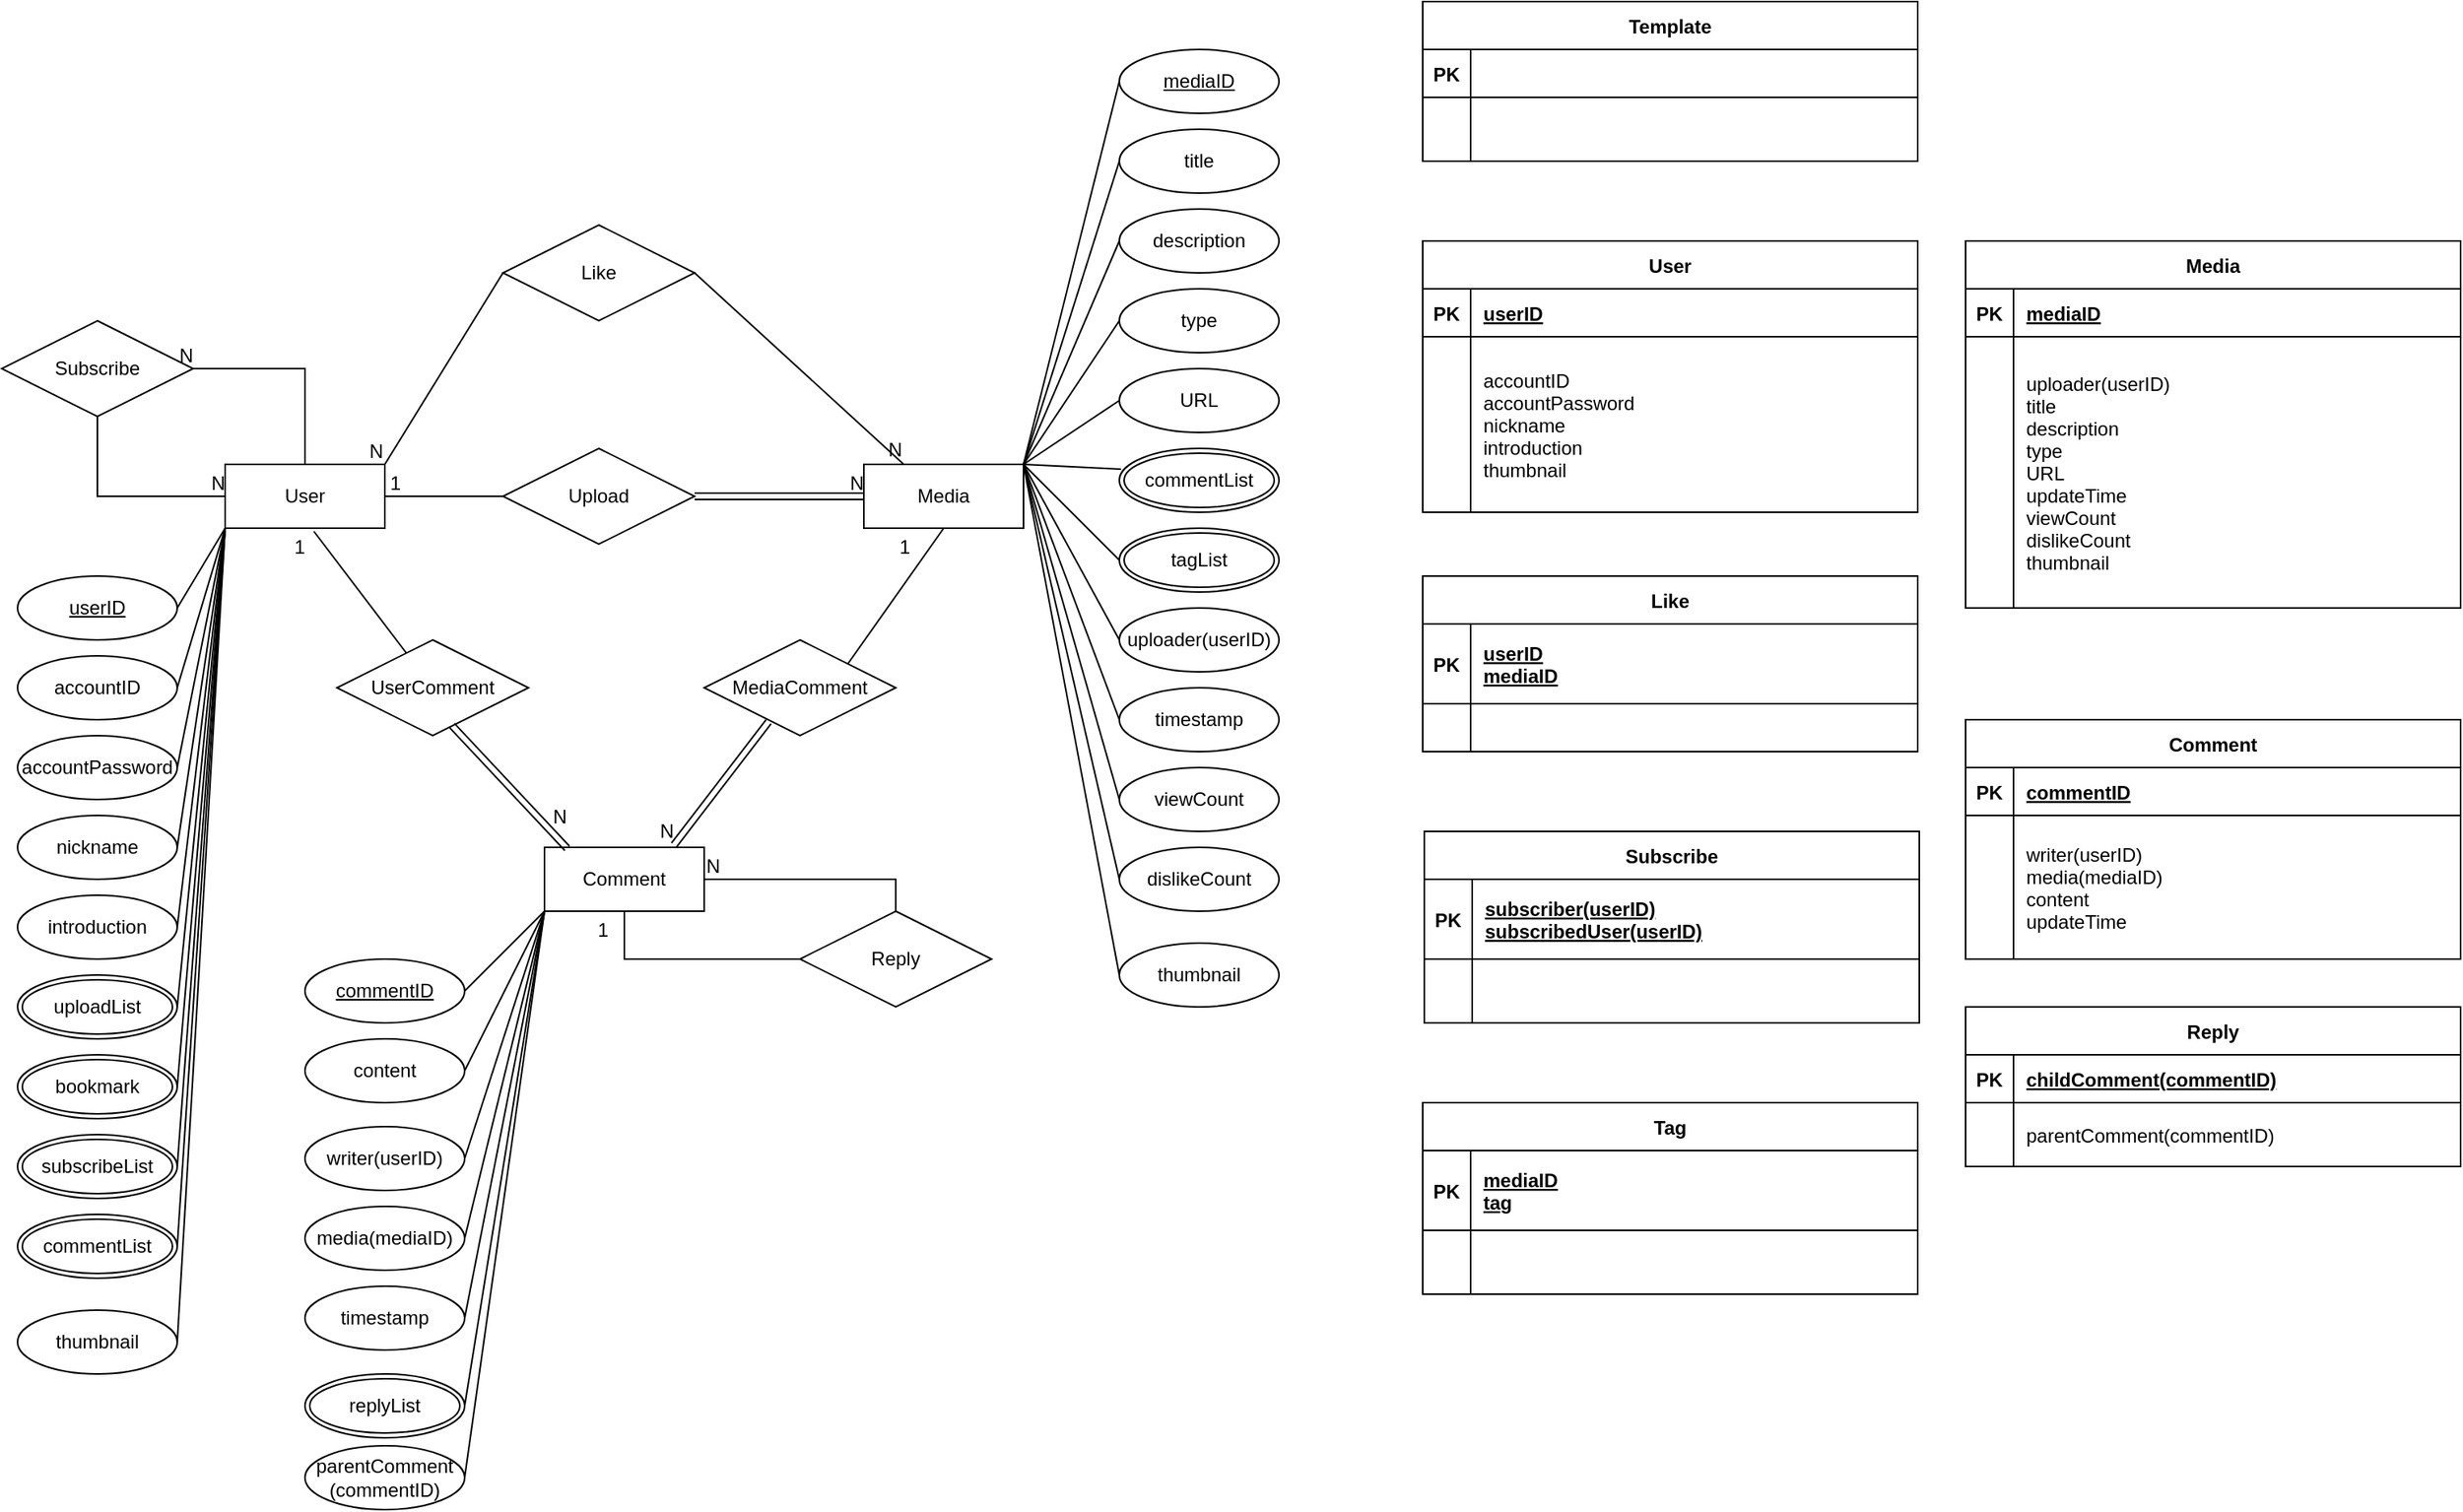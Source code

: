 <mxfile version="16.6.1" type="browser"><diagram id="rVhZ82IuyalBxGSl0pTV" name="Page-1"><mxGraphModel dx="1662" dy="794" grid="1" gridSize="10" guides="1" tooltips="1" connect="1" arrows="1" fold="1" page="1" pageScale="1" pageWidth="827" pageHeight="1169" math="0" shadow="0"><root><mxCell id="0"/><mxCell id="1" parent="0"/><mxCell id="wpSAXA2hQZFJd6KqL9dz-24" value="Subscribe" style="shape=rhombus;perimeter=rhombusPerimeter;whiteSpace=wrap;html=1;align=center;" parent="1" vertex="1"><mxGeometry x="40" y="280" width="120" height="60" as="geometry"/></mxCell><mxCell id="wpSAXA2hQZFJd6KqL9dz-25" value="User" style="whiteSpace=wrap;html=1;align=center;" parent="1" vertex="1"><mxGeometry x="180" y="370" width="100" height="40" as="geometry"/></mxCell><mxCell id="wpSAXA2hQZFJd6KqL9dz-26" value="Media" style="whiteSpace=wrap;html=1;align=center;" parent="1" vertex="1"><mxGeometry x="580" y="370" width="100" height="40" as="geometry"/></mxCell><mxCell id="wpSAXA2hQZFJd6KqL9dz-27" value="Comment" style="whiteSpace=wrap;html=1;align=center;" parent="1" vertex="1"><mxGeometry x="380" y="610" width="100" height="40" as="geometry"/></mxCell><mxCell id="wpSAXA2hQZFJd6KqL9dz-28" value="Upload" style="shape=rhombus;perimeter=rhombusPerimeter;whiteSpace=wrap;html=1;align=center;" parent="1" vertex="1"><mxGeometry x="354" y="360" width="120" height="60" as="geometry"/></mxCell><mxCell id="wpSAXA2hQZFJd6KqL9dz-30" value="Reply" style="shape=rhombus;perimeter=rhombusPerimeter;whiteSpace=wrap;html=1;align=center;" parent="1" vertex="1"><mxGeometry x="540" y="650" width="120" height="60" as="geometry"/></mxCell><mxCell id="wpSAXA2hQZFJd6KqL9dz-32" value="MediaComment" style="shape=rhombus;perimeter=rhombusPerimeter;whiteSpace=wrap;html=1;align=center;" parent="1" vertex="1"><mxGeometry x="480" y="480" width="120" height="60" as="geometry"/></mxCell><mxCell id="wpSAXA2hQZFJd6KqL9dz-29" value="UserComment" style="shape=rhombus;perimeter=rhombusPerimeter;whiteSpace=wrap;html=1;align=center;" parent="1" vertex="1"><mxGeometry x="250" y="480" width="120" height="60" as="geometry"/></mxCell><mxCell id="wpSAXA2hQZFJd6KqL9dz-40" value="" style="shape=link;html=1;rounded=0;entryX=0.142;entryY=0.016;entryDx=0;entryDy=0;entryPerimeter=0;exitX=0.601;exitY=0.895;exitDx=0;exitDy=0;exitPerimeter=0;" parent="1" source="wpSAXA2hQZFJd6KqL9dz-29" target="wpSAXA2hQZFJd6KqL9dz-27" edge="1"><mxGeometry relative="1" as="geometry"><mxPoint x="310" y="520" as="sourcePoint"/><mxPoint x="470" y="520" as="targetPoint"/></mxGeometry></mxCell><mxCell id="wpSAXA2hQZFJd6KqL9dz-41" value="N" style="resizable=0;html=1;align=right;verticalAlign=bottom;" parent="wpSAXA2hQZFJd6KqL9dz-40" connectable="0" vertex="1"><mxGeometry x="1" relative="1" as="geometry"><mxPoint y="-11" as="offset"/></mxGeometry></mxCell><mxCell id="wpSAXA2hQZFJd6KqL9dz-42" value="" style="endArrow=none;html=1;rounded=0;entryX=0.556;entryY=1.05;entryDx=0;entryDy=0;entryPerimeter=0;" parent="1" source="wpSAXA2hQZFJd6KqL9dz-29" target="wpSAXA2hQZFJd6KqL9dz-25" edge="1"><mxGeometry relative="1" as="geometry"><mxPoint x="310" y="520" as="sourcePoint"/><mxPoint x="470" y="520" as="targetPoint"/></mxGeometry></mxCell><mxCell id="wpSAXA2hQZFJd6KqL9dz-43" value="1" style="resizable=0;html=1;align=right;verticalAlign=bottom;" parent="wpSAXA2hQZFJd6KqL9dz-42" connectable="0" vertex="1"><mxGeometry x="1" relative="1" as="geometry"><mxPoint x="-5" y="18" as="offset"/></mxGeometry></mxCell><mxCell id="wpSAXA2hQZFJd6KqL9dz-44" value="" style="endArrow=none;html=1;rounded=0;entryX=1;entryY=0.5;entryDx=0;entryDy=0;exitX=0;exitY=0.5;exitDx=0;exitDy=0;" parent="1" source="wpSAXA2hQZFJd6KqL9dz-28" target="wpSAXA2hQZFJd6KqL9dz-25" edge="1"><mxGeometry relative="1" as="geometry"><mxPoint x="350" y="390" as="sourcePoint"/><mxPoint x="270" y="380" as="targetPoint"/></mxGeometry></mxCell><mxCell id="wpSAXA2hQZFJd6KqL9dz-45" value="1" style="resizable=0;html=1;align=right;verticalAlign=bottom;" parent="wpSAXA2hQZFJd6KqL9dz-44" connectable="0" vertex="1"><mxGeometry x="1" relative="1" as="geometry"><mxPoint x="10" as="offset"/></mxGeometry></mxCell><mxCell id="wpSAXA2hQZFJd6KqL9dz-49" value="" style="shape=link;html=1;rounded=0;exitX=1;exitY=0.5;exitDx=0;exitDy=0;entryX=0;entryY=0.5;entryDx=0;entryDy=0;" parent="1" source="wpSAXA2hQZFJd6KqL9dz-28" target="wpSAXA2hQZFJd6KqL9dz-26" edge="1"><mxGeometry relative="1" as="geometry"><mxPoint x="490" y="450" as="sourcePoint"/><mxPoint x="650" y="450" as="targetPoint"/></mxGeometry></mxCell><mxCell id="wpSAXA2hQZFJd6KqL9dz-50" value="N" style="resizable=0;html=1;align=right;verticalAlign=bottom;" parent="wpSAXA2hQZFJd6KqL9dz-49" connectable="0" vertex="1"><mxGeometry x="1" relative="1" as="geometry"/></mxCell><mxCell id="wpSAXA2hQZFJd6KqL9dz-51" value="" style="shape=link;html=1;rounded=0;entryX=0.811;entryY=-0.036;entryDx=0;entryDy=0;entryPerimeter=0;exitX=0.336;exitY=0.855;exitDx=0;exitDy=0;exitPerimeter=0;" parent="1" source="wpSAXA2hQZFJd6KqL9dz-32" target="wpSAXA2hQZFJd6KqL9dz-27" edge="1"><mxGeometry relative="1" as="geometry"><mxPoint x="310" y="520" as="sourcePoint"/><mxPoint x="470" y="520" as="targetPoint"/></mxGeometry></mxCell><mxCell id="wpSAXA2hQZFJd6KqL9dz-52" value="N" style="resizable=0;html=1;align=right;verticalAlign=bottom;" parent="wpSAXA2hQZFJd6KqL9dz-51" connectable="0" vertex="1"><mxGeometry x="1" relative="1" as="geometry"/></mxCell><mxCell id="wpSAXA2hQZFJd6KqL9dz-53" value="" style="endArrow=none;html=1;rounded=0;entryX=0.5;entryY=1;entryDx=0;entryDy=0;exitX=1;exitY=0;exitDx=0;exitDy=0;" parent="1" source="wpSAXA2hQZFJd6KqL9dz-32" target="wpSAXA2hQZFJd6KqL9dz-26" edge="1"><mxGeometry relative="1" as="geometry"><mxPoint x="310" y="520" as="sourcePoint"/><mxPoint x="470" y="520" as="targetPoint"/></mxGeometry></mxCell><mxCell id="wpSAXA2hQZFJd6KqL9dz-54" value="1" style="resizable=0;html=1;align=right;verticalAlign=bottom;" parent="wpSAXA2hQZFJd6KqL9dz-53" connectable="0" vertex="1"><mxGeometry x="1" relative="1" as="geometry"><mxPoint x="-20" y="20" as="offset"/></mxGeometry></mxCell><mxCell id="wpSAXA2hQZFJd6KqL9dz-55" value="" style="endArrow=none;html=1;rounded=0;entryX=0;entryY=0.5;entryDx=0;entryDy=0;exitX=0.5;exitY=1;exitDx=0;exitDy=0;" parent="1" source="wpSAXA2hQZFJd6KqL9dz-24" target="wpSAXA2hQZFJd6KqL9dz-25" edge="1"><mxGeometry relative="1" as="geometry"><mxPoint x="310" y="520" as="sourcePoint"/><mxPoint x="470" y="520" as="targetPoint"/><Array as="points"><mxPoint x="100" y="390"/></Array></mxGeometry></mxCell><mxCell id="wpSAXA2hQZFJd6KqL9dz-56" value="N" style="resizable=0;html=1;align=right;verticalAlign=bottom;" parent="wpSAXA2hQZFJd6KqL9dz-55" connectable="0" vertex="1"><mxGeometry x="1" relative="1" as="geometry"/></mxCell><mxCell id="wpSAXA2hQZFJd6KqL9dz-57" value="" style="endArrow=none;html=1;rounded=0;entryX=1;entryY=0.5;entryDx=0;entryDy=0;exitX=0.5;exitY=0;exitDx=0;exitDy=0;" parent="1" source="wpSAXA2hQZFJd6KqL9dz-25" target="wpSAXA2hQZFJd6KqL9dz-24" edge="1"><mxGeometry relative="1" as="geometry"><mxPoint x="310" y="520" as="sourcePoint"/><mxPoint x="470" y="520" as="targetPoint"/><Array as="points"><mxPoint x="230" y="310"/></Array></mxGeometry></mxCell><mxCell id="wpSAXA2hQZFJd6KqL9dz-58" value="N" style="resizable=0;html=1;align=right;verticalAlign=bottom;" parent="wpSAXA2hQZFJd6KqL9dz-57" connectable="0" vertex="1"><mxGeometry x="1" relative="1" as="geometry"/></mxCell><mxCell id="wpSAXA2hQZFJd6KqL9dz-59" value="" style="endArrow=none;html=1;rounded=0;entryX=0.5;entryY=1;entryDx=0;entryDy=0;exitX=0;exitY=0.5;exitDx=0;exitDy=0;" parent="1" source="wpSAXA2hQZFJd6KqL9dz-30" target="wpSAXA2hQZFJd6KqL9dz-27" edge="1"><mxGeometry relative="1" as="geometry"><mxPoint x="310" y="520" as="sourcePoint"/><mxPoint x="470" y="520" as="targetPoint"/><Array as="points"><mxPoint x="430" y="680"/></Array></mxGeometry></mxCell><mxCell id="wpSAXA2hQZFJd6KqL9dz-60" value="1" style="resizable=0;html=1;align=right;verticalAlign=bottom;" parent="wpSAXA2hQZFJd6KqL9dz-59" connectable="0" vertex="1"><mxGeometry x="1" relative="1" as="geometry"><mxPoint x="-10" y="20" as="offset"/></mxGeometry></mxCell><mxCell id="AGTbrhGKxK5eLfVSv5vj-1" value="userID" style="ellipse;whiteSpace=wrap;html=1;align=center;fontStyle=4;" parent="1" vertex="1"><mxGeometry x="50" y="440" width="100" height="40" as="geometry"/></mxCell><mxCell id="AGTbrhGKxK5eLfVSv5vj-2" value="nickname" style="ellipse;whiteSpace=wrap;html=1;align=center;" parent="1" vertex="1"><mxGeometry x="50" y="590" width="100" height="40" as="geometry"/></mxCell><mxCell id="AGTbrhGKxK5eLfVSv5vj-3" value="uploadList" style="ellipse;shape=doubleEllipse;margin=3;whiteSpace=wrap;html=1;align=center;" parent="1" vertex="1"><mxGeometry x="50" y="690" width="100" height="40" as="geometry"/></mxCell><mxCell id="AGTbrhGKxK5eLfVSv5vj-4" value="bookmark" style="ellipse;shape=doubleEllipse;margin=3;whiteSpace=wrap;html=1;align=center;" parent="1" vertex="1"><mxGeometry x="50" y="740" width="100" height="40" as="geometry"/></mxCell><mxCell id="AGTbrhGKxK5eLfVSv5vj-5" value="subscribeList" style="ellipse;shape=doubleEllipse;margin=3;whiteSpace=wrap;html=1;align=center;" parent="1" vertex="1"><mxGeometry x="50" y="790" width="100" height="40" as="geometry"/></mxCell><mxCell id="AGTbrhGKxK5eLfVSv5vj-6" value="commentList" style="ellipse;shape=doubleEllipse;margin=3;whiteSpace=wrap;html=1;align=center;" parent="1" vertex="1"><mxGeometry x="50" y="840" width="100" height="40" as="geometry"/></mxCell><mxCell id="AGTbrhGKxK5eLfVSv5vj-8" value="introduction" style="ellipse;whiteSpace=wrap;html=1;align=center;" parent="1" vertex="1"><mxGeometry x="50" y="640" width="100" height="40" as="geometry"/></mxCell><mxCell id="AGTbrhGKxK5eLfVSv5vj-9" value="" style="endArrow=none;html=1;rounded=0;exitX=1;exitY=0.5;exitDx=0;exitDy=0;entryX=0;entryY=1;entryDx=0;entryDy=0;" parent="1" source="AGTbrhGKxK5eLfVSv5vj-1" target="wpSAXA2hQZFJd6KqL9dz-25" edge="1"><mxGeometry relative="1" as="geometry"><mxPoint x="330" y="590" as="sourcePoint"/><mxPoint x="490" y="590" as="targetPoint"/></mxGeometry></mxCell><mxCell id="AGTbrhGKxK5eLfVSv5vj-10" value="" style="endArrow=none;html=1;rounded=0;exitX=1;exitY=0.5;exitDx=0;exitDy=0;entryX=0;entryY=1;entryDx=0;entryDy=0;" parent="1" source="AGTbrhGKxK5eLfVSv5vj-2" target="wpSAXA2hQZFJd6KqL9dz-25" edge="1"><mxGeometry relative="1" as="geometry"><mxPoint x="330" y="590" as="sourcePoint"/><mxPoint x="490" y="590" as="targetPoint"/></mxGeometry></mxCell><mxCell id="AGTbrhGKxK5eLfVSv5vj-11" value="" style="endArrow=none;html=1;rounded=0;exitX=1;exitY=0.5;exitDx=0;exitDy=0;entryX=0;entryY=1;entryDx=0;entryDy=0;" parent="1" source="AGTbrhGKxK5eLfVSv5vj-8" target="wpSAXA2hQZFJd6KqL9dz-25" edge="1"><mxGeometry relative="1" as="geometry"><mxPoint x="330" y="590" as="sourcePoint"/><mxPoint x="490" y="590" as="targetPoint"/></mxGeometry></mxCell><mxCell id="AGTbrhGKxK5eLfVSv5vj-12" value="" style="endArrow=none;html=1;rounded=0;exitX=1;exitY=0.5;exitDx=0;exitDy=0;" parent="1" source="AGTbrhGKxK5eLfVSv5vj-3" edge="1"><mxGeometry relative="1" as="geometry"><mxPoint x="330" y="590" as="sourcePoint"/><mxPoint x="180" y="410" as="targetPoint"/></mxGeometry></mxCell><mxCell id="AGTbrhGKxK5eLfVSv5vj-13" value="" style="endArrow=none;html=1;rounded=0;exitX=1;exitY=0.5;exitDx=0;exitDy=0;entryX=0;entryY=1;entryDx=0;entryDy=0;" parent="1" source="AGTbrhGKxK5eLfVSv5vj-4" target="wpSAXA2hQZFJd6KqL9dz-25" edge="1"><mxGeometry relative="1" as="geometry"><mxPoint x="330" y="590" as="sourcePoint"/><mxPoint x="490" y="590" as="targetPoint"/></mxGeometry></mxCell><mxCell id="AGTbrhGKxK5eLfVSv5vj-14" value="" style="endArrow=none;html=1;rounded=0;exitX=1;exitY=0.5;exitDx=0;exitDy=0;entryX=0;entryY=1;entryDx=0;entryDy=0;" parent="1" source="AGTbrhGKxK5eLfVSv5vj-5" target="wpSAXA2hQZFJd6KqL9dz-25" edge="1"><mxGeometry relative="1" as="geometry"><mxPoint x="330" y="590" as="sourcePoint"/><mxPoint x="490" y="590" as="targetPoint"/></mxGeometry></mxCell><mxCell id="AGTbrhGKxK5eLfVSv5vj-15" value="" style="endArrow=none;html=1;rounded=0;exitX=1;exitY=0.5;exitDx=0;exitDy=0;entryX=0;entryY=1;entryDx=0;entryDy=0;" parent="1" source="AGTbrhGKxK5eLfVSv5vj-6" target="wpSAXA2hQZFJd6KqL9dz-25" edge="1"><mxGeometry relative="1" as="geometry"><mxPoint x="330" y="590" as="sourcePoint"/><mxPoint x="490" y="590" as="targetPoint"/></mxGeometry></mxCell><mxCell id="AGTbrhGKxK5eLfVSv5vj-16" value="accountID" style="ellipse;whiteSpace=wrap;html=1;align=center;" parent="1" vertex="1"><mxGeometry x="50" y="490" width="100" height="40" as="geometry"/></mxCell><mxCell id="AGTbrhGKxK5eLfVSv5vj-17" value="accountPassword" style="ellipse;whiteSpace=wrap;html=1;align=center;" parent="1" vertex="1"><mxGeometry x="50" y="540" width="100" height="40" as="geometry"/></mxCell><mxCell id="AGTbrhGKxK5eLfVSv5vj-19" value="" style="endArrow=none;html=1;rounded=0;exitX=1;exitY=0.5;exitDx=0;exitDy=0;entryX=0;entryY=1;entryDx=0;entryDy=0;" parent="1" source="AGTbrhGKxK5eLfVSv5vj-16" target="wpSAXA2hQZFJd6KqL9dz-25" edge="1"><mxGeometry relative="1" as="geometry"><mxPoint x="330" y="590" as="sourcePoint"/><mxPoint x="490" y="590" as="targetPoint"/></mxGeometry></mxCell><mxCell id="AGTbrhGKxK5eLfVSv5vj-20" value="" style="endArrow=none;html=1;rounded=0;exitX=1;exitY=0.5;exitDx=0;exitDy=0;entryX=0;entryY=1;entryDx=0;entryDy=0;" parent="1" source="AGTbrhGKxK5eLfVSv5vj-17" target="wpSAXA2hQZFJd6KqL9dz-25" edge="1"><mxGeometry relative="1" as="geometry"><mxPoint x="330" y="590" as="sourcePoint"/><mxPoint x="490" y="590" as="targetPoint"/></mxGeometry></mxCell><mxCell id="AGTbrhGKxK5eLfVSv5vj-21" value="content" style="ellipse;whiteSpace=wrap;html=1;align=center;" parent="1" vertex="1"><mxGeometry x="230" y="730" width="100" height="40" as="geometry"/></mxCell><mxCell id="AGTbrhGKxK5eLfVSv5vj-22" value="commentID" style="ellipse;whiteSpace=wrap;html=1;align=center;fontStyle=4;" parent="1" vertex="1"><mxGeometry x="230" y="680" width="100" height="40" as="geometry"/></mxCell><mxCell id="AGTbrhGKxK5eLfVSv5vj-23" value="writer(userID)" style="ellipse;whiteSpace=wrap;html=1;align=center;" parent="1" vertex="1"><mxGeometry x="230" y="785" width="100" height="40" as="geometry"/></mxCell><mxCell id="AGTbrhGKxK5eLfVSv5vj-24" value="media(mediaID)" style="ellipse;whiteSpace=wrap;html=1;align=center;" parent="1" vertex="1"><mxGeometry x="230" y="835" width="100" height="40" as="geometry"/></mxCell><mxCell id="AGTbrhGKxK5eLfVSv5vj-25" value="timestamp" style="ellipse;whiteSpace=wrap;html=1;align=center;" parent="1" vertex="1"><mxGeometry x="230" y="885" width="100" height="40" as="geometry"/></mxCell><mxCell id="AGTbrhGKxK5eLfVSv5vj-27" value="parentComment&lt;br&gt;(commentID)" style="ellipse;whiteSpace=wrap;html=1;align=center;" parent="1" vertex="1"><mxGeometry x="230" y="985" width="100" height="40" as="geometry"/></mxCell><mxCell id="AGTbrhGKxK5eLfVSv5vj-29" value="" style="endArrow=none;html=1;rounded=0;entryX=0;entryY=1;entryDx=0;entryDy=0;exitX=1;exitY=0.5;exitDx=0;exitDy=0;" parent="1" source="AGTbrhGKxK5eLfVSv5vj-22" target="wpSAXA2hQZFJd6KqL9dz-27" edge="1"><mxGeometry relative="1" as="geometry"><mxPoint x="330" y="680" as="sourcePoint"/><mxPoint x="490" y="680" as="targetPoint"/></mxGeometry></mxCell><mxCell id="AGTbrhGKxK5eLfVSv5vj-30" value="" style="endArrow=none;html=1;rounded=0;exitX=1;exitY=0.5;exitDx=0;exitDy=0;entryX=0;entryY=1;entryDx=0;entryDy=0;" parent="1" source="AGTbrhGKxK5eLfVSv5vj-21" target="wpSAXA2hQZFJd6KqL9dz-27" edge="1"><mxGeometry relative="1" as="geometry"><mxPoint x="330" y="680" as="sourcePoint"/><mxPoint x="490" y="680" as="targetPoint"/></mxGeometry></mxCell><mxCell id="AGTbrhGKxK5eLfVSv5vj-31" value="" style="endArrow=none;html=1;rounded=0;exitX=1;exitY=0.5;exitDx=0;exitDy=0;entryX=0;entryY=1;entryDx=0;entryDy=0;" parent="1" source="AGTbrhGKxK5eLfVSv5vj-23" target="wpSAXA2hQZFJd6KqL9dz-27" edge="1"><mxGeometry relative="1" as="geometry"><mxPoint x="330" y="680" as="sourcePoint"/><mxPoint x="490" y="680" as="targetPoint"/></mxGeometry></mxCell><mxCell id="AGTbrhGKxK5eLfVSv5vj-32" value="" style="endArrow=none;html=1;rounded=0;exitX=1;exitY=0.5;exitDx=0;exitDy=0;entryX=0;entryY=1;entryDx=0;entryDy=0;" parent="1" source="AGTbrhGKxK5eLfVSv5vj-24" target="wpSAXA2hQZFJd6KqL9dz-27" edge="1"><mxGeometry relative="1" as="geometry"><mxPoint x="330" y="680" as="sourcePoint"/><mxPoint x="490" y="680" as="targetPoint"/></mxGeometry></mxCell><mxCell id="AGTbrhGKxK5eLfVSv5vj-36" value="" style="endArrow=none;html=1;rounded=0;exitX=1;exitY=0.5;exitDx=0;exitDy=0;entryX=0;entryY=1;entryDx=0;entryDy=0;" parent="1" source="AGTbrhGKxK5eLfVSv5vj-25" target="wpSAXA2hQZFJd6KqL9dz-27" edge="1"><mxGeometry relative="1" as="geometry"><mxPoint x="330" y="780" as="sourcePoint"/><mxPoint x="490" y="780" as="targetPoint"/></mxGeometry></mxCell><mxCell id="AGTbrhGKxK5eLfVSv5vj-37" value="" style="endArrow=none;html=1;rounded=0;exitX=1;exitY=0.5;exitDx=0;exitDy=0;entryX=0;entryY=1;entryDx=0;entryDy=0;" parent="1" source="gWNHs_Mmt0znGa2NGQQ8-15" target="wpSAXA2hQZFJd6KqL9dz-27" edge="1"><mxGeometry relative="1" as="geometry"><mxPoint x="330" y="955" as="sourcePoint"/><mxPoint x="490" y="780" as="targetPoint"/></mxGeometry></mxCell><mxCell id="AGTbrhGKxK5eLfVSv5vj-38" value="" style="endArrow=none;html=1;rounded=0;exitX=1;exitY=0.5;exitDx=0;exitDy=0;entryX=0;entryY=1;entryDx=0;entryDy=0;" parent="1" source="AGTbrhGKxK5eLfVSv5vj-27" target="wpSAXA2hQZFJd6KqL9dz-27" edge="1"><mxGeometry relative="1" as="geometry"><mxPoint x="330" y="780" as="sourcePoint"/><mxPoint x="490" y="780" as="targetPoint"/></mxGeometry></mxCell><mxCell id="AGTbrhGKxK5eLfVSv5vj-39" value="title" style="ellipse;whiteSpace=wrap;html=1;align=center;" parent="1" vertex="1"><mxGeometry x="740" y="160" width="100" height="40" as="geometry"/></mxCell><mxCell id="AGTbrhGKxK5eLfVSv5vj-40" value="mediaID" style="ellipse;whiteSpace=wrap;html=1;align=center;fontStyle=4;" parent="1" vertex="1"><mxGeometry x="740" y="110" width="100" height="40" as="geometry"/></mxCell><mxCell id="AGTbrhGKxK5eLfVSv5vj-41" value="description" style="ellipse;whiteSpace=wrap;html=1;align=center;" parent="1" vertex="1"><mxGeometry x="740" y="210" width="100" height="40" as="geometry"/></mxCell><mxCell id="AGTbrhGKxK5eLfVSv5vj-42" value="type" style="ellipse;whiteSpace=wrap;html=1;align=center;" parent="1" vertex="1"><mxGeometry x="740" y="260" width="100" height="40" as="geometry"/></mxCell><mxCell id="AGTbrhGKxK5eLfVSv5vj-43" value="URL" style="ellipse;whiteSpace=wrap;html=1;align=center;" parent="1" vertex="1"><mxGeometry x="740" y="310" width="100" height="40" as="geometry"/></mxCell><mxCell id="AGTbrhGKxK5eLfVSv5vj-46" value="commentList" style="ellipse;shape=doubleEllipse;margin=3;whiteSpace=wrap;html=1;align=center;" parent="1" vertex="1"><mxGeometry x="740" y="360" width="100" height="40" as="geometry"/></mxCell><mxCell id="AGTbrhGKxK5eLfVSv5vj-47" value="tagList" style="ellipse;shape=doubleEllipse;margin=3;whiteSpace=wrap;html=1;align=center;" parent="1" vertex="1"><mxGeometry x="740" y="410" width="100" height="40" as="geometry"/></mxCell><mxCell id="AGTbrhGKxK5eLfVSv5vj-48" value="" style="endArrow=none;html=1;rounded=0;entryX=0;entryY=0.5;entryDx=0;entryDy=0;exitX=1;exitY=0;exitDx=0;exitDy=0;" parent="1" source="wpSAXA2hQZFJd6KqL9dz-26" target="AGTbrhGKxK5eLfVSv5vj-40" edge="1"><mxGeometry relative="1" as="geometry"><mxPoint x="330" y="480" as="sourcePoint"/><mxPoint x="490" y="480" as="targetPoint"/></mxGeometry></mxCell><mxCell id="AGTbrhGKxK5eLfVSv5vj-49" value="" style="endArrow=none;html=1;rounded=0;entryX=0;entryY=0.5;entryDx=0;entryDy=0;exitX=1;exitY=0;exitDx=0;exitDy=0;" parent="1" source="wpSAXA2hQZFJd6KqL9dz-26" target="AGTbrhGKxK5eLfVSv5vj-39" edge="1"><mxGeometry relative="1" as="geometry"><mxPoint x="330" y="480" as="sourcePoint"/><mxPoint x="490" y="480" as="targetPoint"/></mxGeometry></mxCell><mxCell id="AGTbrhGKxK5eLfVSv5vj-50" value="" style="endArrow=none;html=1;rounded=0;entryX=0;entryY=0.5;entryDx=0;entryDy=0;" parent="1" target="AGTbrhGKxK5eLfVSv5vj-41" edge="1"><mxGeometry relative="1" as="geometry"><mxPoint x="680" y="370" as="sourcePoint"/><mxPoint x="490" y="480" as="targetPoint"/></mxGeometry></mxCell><mxCell id="AGTbrhGKxK5eLfVSv5vj-51" value="" style="endArrow=none;html=1;rounded=0;entryX=0;entryY=0.5;entryDx=0;entryDy=0;exitX=1;exitY=0;exitDx=0;exitDy=0;" parent="1" source="wpSAXA2hQZFJd6KqL9dz-26" target="AGTbrhGKxK5eLfVSv5vj-42" edge="1"><mxGeometry relative="1" as="geometry"><mxPoint x="330" y="480" as="sourcePoint"/><mxPoint x="490" y="480" as="targetPoint"/></mxGeometry></mxCell><mxCell id="AGTbrhGKxK5eLfVSv5vj-52" value="" style="endArrow=none;html=1;rounded=0;entryX=0;entryY=0.5;entryDx=0;entryDy=0;" parent="1" target="AGTbrhGKxK5eLfVSv5vj-43" edge="1"><mxGeometry relative="1" as="geometry"><mxPoint x="680" y="370" as="sourcePoint"/><mxPoint x="490" y="480" as="targetPoint"/></mxGeometry></mxCell><mxCell id="AGTbrhGKxK5eLfVSv5vj-53" value="" style="endArrow=none;html=1;rounded=0;entryX=0.01;entryY=0.325;entryDx=0;entryDy=0;entryPerimeter=0;exitX=1;exitY=0;exitDx=0;exitDy=0;" parent="1" source="wpSAXA2hQZFJd6KqL9dz-26" target="AGTbrhGKxK5eLfVSv5vj-46" edge="1"><mxGeometry relative="1" as="geometry"><mxPoint x="330" y="480" as="sourcePoint"/><mxPoint x="490" y="480" as="targetPoint"/></mxGeometry></mxCell><mxCell id="AGTbrhGKxK5eLfVSv5vj-54" value="" style="endArrow=none;html=1;rounded=0;entryX=0;entryY=0.5;entryDx=0;entryDy=0;" parent="1" target="AGTbrhGKxK5eLfVSv5vj-47" edge="1"><mxGeometry relative="1" as="geometry"><mxPoint x="680" y="370" as="sourcePoint"/><mxPoint x="490" y="480" as="targetPoint"/></mxGeometry></mxCell><mxCell id="AGTbrhGKxK5eLfVSv5vj-57" value="uploader(userID)" style="ellipse;whiteSpace=wrap;html=1;align=center;" parent="1" vertex="1"><mxGeometry x="740" y="460" width="100" height="40" as="geometry"/></mxCell><mxCell id="AGTbrhGKxK5eLfVSv5vj-58" value="" style="endArrow=none;html=1;rounded=0;entryX=0;entryY=0.5;entryDx=0;entryDy=0;exitX=1;exitY=0;exitDx=0;exitDy=0;" parent="1" source="wpSAXA2hQZFJd6KqL9dz-26" target="AGTbrhGKxK5eLfVSv5vj-57" edge="1"><mxGeometry relative="1" as="geometry"><mxPoint x="330" y="480" as="sourcePoint"/><mxPoint x="490" y="480" as="targetPoint"/></mxGeometry></mxCell><mxCell id="AGTbrhGKxK5eLfVSv5vj-59" value="timestamp" style="ellipse;whiteSpace=wrap;html=1;align=center;" parent="1" vertex="1"><mxGeometry x="740" y="510" width="100" height="40" as="geometry"/></mxCell><mxCell id="AGTbrhGKxK5eLfVSv5vj-60" value="" style="endArrow=none;html=1;rounded=0;entryX=0;entryY=0.5;entryDx=0;entryDy=0;exitX=1;exitY=0;exitDx=0;exitDy=0;" parent="1" source="wpSAXA2hQZFJd6KqL9dz-26" target="AGTbrhGKxK5eLfVSv5vj-59" edge="1"><mxGeometry relative="1" as="geometry"><mxPoint x="330" y="580" as="sourcePoint"/><mxPoint x="490" y="580" as="targetPoint"/></mxGeometry></mxCell><mxCell id="AGTbrhGKxK5eLfVSv5vj-61" value="viewCount" style="ellipse;whiteSpace=wrap;html=1;align=center;" parent="1" vertex="1"><mxGeometry x="740" y="560" width="100" height="40" as="geometry"/></mxCell><mxCell id="AGTbrhGKxK5eLfVSv5vj-62" value="" style="endArrow=none;html=1;rounded=0;entryX=0;entryY=0.5;entryDx=0;entryDy=0;" parent="1" target="AGTbrhGKxK5eLfVSv5vj-61" edge="1"><mxGeometry relative="1" as="geometry"><mxPoint x="680" y="370" as="sourcePoint"/><mxPoint x="490" y="580" as="targetPoint"/></mxGeometry></mxCell><mxCell id="AGTbrhGKxK5eLfVSv5vj-63" value="dislikeCount" style="ellipse;whiteSpace=wrap;html=1;align=center;" parent="1" vertex="1"><mxGeometry x="740" y="610" width="100" height="40" as="geometry"/></mxCell><mxCell id="AGTbrhGKxK5eLfVSv5vj-64" value="" style="endArrow=none;html=1;rounded=0;entryX=0;entryY=0.5;entryDx=0;entryDy=0;" parent="1" target="AGTbrhGKxK5eLfVSv5vj-63" edge="1"><mxGeometry relative="1" as="geometry"><mxPoint x="680" y="370" as="sourcePoint"/><mxPoint x="490" y="480" as="targetPoint"/></mxGeometry></mxCell><mxCell id="AGTbrhGKxK5eLfVSv5vj-65" value="User" style="shape=table;startSize=30;container=1;collapsible=1;childLayout=tableLayout;fixedRows=1;rowLines=0;fontStyle=1;align=center;resizeLast=1;" parent="1" vertex="1"><mxGeometry x="930" y="230" width="310" height="170" as="geometry"/></mxCell><mxCell id="AGTbrhGKxK5eLfVSv5vj-66" value="" style="shape=tableRow;horizontal=0;startSize=0;swimlaneHead=0;swimlaneBody=0;fillColor=none;collapsible=0;dropTarget=0;points=[[0,0.5],[1,0.5]];portConstraint=eastwest;top=0;left=0;right=0;bottom=1;" parent="AGTbrhGKxK5eLfVSv5vj-65" vertex="1"><mxGeometry y="30" width="310" height="30" as="geometry"/></mxCell><mxCell id="AGTbrhGKxK5eLfVSv5vj-67" value="PK" style="shape=partialRectangle;connectable=0;fillColor=none;top=0;left=0;bottom=0;right=0;fontStyle=1;overflow=hidden;" parent="AGTbrhGKxK5eLfVSv5vj-66" vertex="1"><mxGeometry width="30" height="30" as="geometry"><mxRectangle width="30" height="30" as="alternateBounds"/></mxGeometry></mxCell><mxCell id="AGTbrhGKxK5eLfVSv5vj-68" value="userID" style="shape=partialRectangle;connectable=0;fillColor=none;top=0;left=0;bottom=0;right=0;align=left;spacingLeft=6;fontStyle=5;overflow=hidden;" parent="AGTbrhGKxK5eLfVSv5vj-66" vertex="1"><mxGeometry x="30" width="280" height="30" as="geometry"><mxRectangle width="280" height="30" as="alternateBounds"/></mxGeometry></mxCell><mxCell id="AGTbrhGKxK5eLfVSv5vj-69" value="" style="shape=tableRow;horizontal=0;startSize=0;swimlaneHead=0;swimlaneBody=0;fillColor=none;collapsible=0;dropTarget=0;points=[[0,0.5],[1,0.5]];portConstraint=eastwest;top=0;left=0;right=0;bottom=0;" parent="AGTbrhGKxK5eLfVSv5vj-65" vertex="1"><mxGeometry y="60" width="310" height="110" as="geometry"/></mxCell><mxCell id="AGTbrhGKxK5eLfVSv5vj-70" value="" style="shape=partialRectangle;connectable=0;fillColor=none;top=0;left=0;bottom=0;right=0;editable=1;overflow=hidden;" parent="AGTbrhGKxK5eLfVSv5vj-69" vertex="1"><mxGeometry width="30" height="110" as="geometry"><mxRectangle width="30" height="110" as="alternateBounds"/></mxGeometry></mxCell><mxCell id="AGTbrhGKxK5eLfVSv5vj-71" value="accountID&#10;accountPassword&#10;nickname&#10;introduction&#10;thumbnail" style="shape=partialRectangle;connectable=0;fillColor=none;top=0;left=0;bottom=0;right=0;align=left;spacingLeft=6;overflow=hidden;" parent="AGTbrhGKxK5eLfVSv5vj-69" vertex="1"><mxGeometry x="30" width="280" height="110" as="geometry"><mxRectangle width="280" height="110" as="alternateBounds"/></mxGeometry></mxCell><mxCell id="AGTbrhGKxK5eLfVSv5vj-106" value="Like" style="shape=rhombus;perimeter=rhombusPerimeter;whiteSpace=wrap;html=1;align=center;" parent="1" vertex="1"><mxGeometry x="354" y="220" width="120" height="60" as="geometry"/></mxCell><mxCell id="AGTbrhGKxK5eLfVSv5vj-109" value="" style="endArrow=none;html=1;rounded=0;entryX=1;entryY=0;entryDx=0;entryDy=0;exitX=0;exitY=0.5;exitDx=0;exitDy=0;" parent="1" source="AGTbrhGKxK5eLfVSv5vj-106" target="wpSAXA2hQZFJd6KqL9dz-25" edge="1"><mxGeometry relative="1" as="geometry"><mxPoint x="710" y="470" as="sourcePoint"/><mxPoint x="870" y="470" as="targetPoint"/></mxGeometry></mxCell><mxCell id="AGTbrhGKxK5eLfVSv5vj-110" value="N" style="resizable=0;html=1;align=right;verticalAlign=bottom;" parent="AGTbrhGKxK5eLfVSv5vj-109" connectable="0" vertex="1"><mxGeometry x="1" relative="1" as="geometry"/></mxCell><mxCell id="AGTbrhGKxK5eLfVSv5vj-111" value="" style="endArrow=none;html=1;rounded=0;exitX=1;exitY=0.5;exitDx=0;exitDy=0;entryX=0.25;entryY=0;entryDx=0;entryDy=0;" parent="1" source="AGTbrhGKxK5eLfVSv5vj-106" target="wpSAXA2hQZFJd6KqL9dz-26" edge="1"><mxGeometry relative="1" as="geometry"><mxPoint x="710" y="470" as="sourcePoint"/><mxPoint x="870" y="470" as="targetPoint"/></mxGeometry></mxCell><mxCell id="AGTbrhGKxK5eLfVSv5vj-112" value="N" style="resizable=0;html=1;align=right;verticalAlign=bottom;" parent="AGTbrhGKxK5eLfVSv5vj-111" connectable="0" vertex="1"><mxGeometry x="1" relative="1" as="geometry"/></mxCell><mxCell id="AGTbrhGKxK5eLfVSv5vj-113" value="Like" style="shape=table;startSize=30;container=1;collapsible=1;childLayout=tableLayout;fixedRows=1;rowLines=0;fontStyle=1;align=center;resizeLast=1;" parent="1" vertex="1"><mxGeometry x="930" y="440" width="310" height="110" as="geometry"/></mxCell><mxCell id="AGTbrhGKxK5eLfVSv5vj-114" value="" style="shape=tableRow;horizontal=0;startSize=0;swimlaneHead=0;swimlaneBody=0;fillColor=none;collapsible=0;dropTarget=0;points=[[0,0.5],[1,0.5]];portConstraint=eastwest;top=0;left=0;right=0;bottom=1;" parent="AGTbrhGKxK5eLfVSv5vj-113" vertex="1"><mxGeometry y="30" width="310" height="50" as="geometry"/></mxCell><mxCell id="AGTbrhGKxK5eLfVSv5vj-115" value="PK" style="shape=partialRectangle;connectable=0;fillColor=none;top=0;left=0;bottom=0;right=0;fontStyle=1;overflow=hidden;" parent="AGTbrhGKxK5eLfVSv5vj-114" vertex="1"><mxGeometry width="30" height="50" as="geometry"><mxRectangle width="30" height="50" as="alternateBounds"/></mxGeometry></mxCell><mxCell id="AGTbrhGKxK5eLfVSv5vj-116" value="userID&#10;mediaID" style="shape=partialRectangle;connectable=0;fillColor=none;top=0;left=0;bottom=0;right=0;align=left;spacingLeft=6;fontStyle=5;overflow=hidden;" parent="AGTbrhGKxK5eLfVSv5vj-114" vertex="1"><mxGeometry x="30" width="280" height="50" as="geometry"><mxRectangle width="280" height="50" as="alternateBounds"/></mxGeometry></mxCell><mxCell id="AGTbrhGKxK5eLfVSv5vj-117" value="" style="shape=tableRow;horizontal=0;startSize=0;swimlaneHead=0;swimlaneBody=0;fillColor=none;collapsible=0;dropTarget=0;points=[[0,0.5],[1,0.5]];portConstraint=eastwest;top=0;left=0;right=0;bottom=0;" parent="AGTbrhGKxK5eLfVSv5vj-113" vertex="1"><mxGeometry y="80" width="310" height="30" as="geometry"/></mxCell><mxCell id="AGTbrhGKxK5eLfVSv5vj-118" value="" style="shape=partialRectangle;connectable=0;fillColor=none;top=0;left=0;bottom=0;right=0;editable=1;overflow=hidden;" parent="AGTbrhGKxK5eLfVSv5vj-117" vertex="1"><mxGeometry width="30" height="30" as="geometry"><mxRectangle width="30" height="30" as="alternateBounds"/></mxGeometry></mxCell><mxCell id="AGTbrhGKxK5eLfVSv5vj-119" value="" style="shape=partialRectangle;connectable=0;fillColor=none;top=0;left=0;bottom=0;right=0;align=left;spacingLeft=6;overflow=hidden;" parent="AGTbrhGKxK5eLfVSv5vj-117" vertex="1"><mxGeometry x="30" width="280" height="30" as="geometry"><mxRectangle width="280" height="30" as="alternateBounds"/></mxGeometry></mxCell><mxCell id="AGTbrhGKxK5eLfVSv5vj-126" value="Template" style="shape=table;startSize=30;container=1;collapsible=1;childLayout=tableLayout;fixedRows=1;rowLines=0;fontStyle=1;align=center;resizeLast=1;" parent="1" vertex="1"><mxGeometry x="930" y="80" width="310" height="100" as="geometry"/></mxCell><mxCell id="AGTbrhGKxK5eLfVSv5vj-127" value="" style="shape=tableRow;horizontal=0;startSize=0;swimlaneHead=0;swimlaneBody=0;fillColor=none;collapsible=0;dropTarget=0;points=[[0,0.5],[1,0.5]];portConstraint=eastwest;top=0;left=0;right=0;bottom=1;" parent="AGTbrhGKxK5eLfVSv5vj-126" vertex="1"><mxGeometry y="30" width="310" height="30" as="geometry"/></mxCell><mxCell id="AGTbrhGKxK5eLfVSv5vj-128" value="PK" style="shape=partialRectangle;connectable=0;fillColor=none;top=0;left=0;bottom=0;right=0;fontStyle=1;overflow=hidden;" parent="AGTbrhGKxK5eLfVSv5vj-127" vertex="1"><mxGeometry width="30" height="30" as="geometry"><mxRectangle width="30" height="30" as="alternateBounds"/></mxGeometry></mxCell><mxCell id="AGTbrhGKxK5eLfVSv5vj-129" value="" style="shape=partialRectangle;connectable=0;fillColor=none;top=0;left=0;bottom=0;right=0;align=left;spacingLeft=6;fontStyle=5;overflow=hidden;" parent="AGTbrhGKxK5eLfVSv5vj-127" vertex="1"><mxGeometry x="30" width="280" height="30" as="geometry"><mxRectangle width="280" height="30" as="alternateBounds"/></mxGeometry></mxCell><mxCell id="AGTbrhGKxK5eLfVSv5vj-130" value="" style="shape=tableRow;horizontal=0;startSize=0;swimlaneHead=0;swimlaneBody=0;fillColor=none;collapsible=0;dropTarget=0;points=[[0,0.5],[1,0.5]];portConstraint=eastwest;top=0;left=0;right=0;bottom=0;" parent="AGTbrhGKxK5eLfVSv5vj-126" vertex="1"><mxGeometry y="60" width="310" height="40" as="geometry"/></mxCell><mxCell id="AGTbrhGKxK5eLfVSv5vj-131" value="" style="shape=partialRectangle;connectable=0;fillColor=none;top=0;left=0;bottom=0;right=0;editable=1;overflow=hidden;" parent="AGTbrhGKxK5eLfVSv5vj-130" vertex="1"><mxGeometry width="30" height="40" as="geometry"><mxRectangle width="30" height="40" as="alternateBounds"/></mxGeometry></mxCell><mxCell id="AGTbrhGKxK5eLfVSv5vj-132" value="" style="shape=partialRectangle;connectable=0;fillColor=none;top=0;left=0;bottom=0;right=0;align=left;spacingLeft=6;overflow=hidden;" parent="AGTbrhGKxK5eLfVSv5vj-130" vertex="1"><mxGeometry x="30" width="280" height="40" as="geometry"><mxRectangle width="280" height="40" as="alternateBounds"/></mxGeometry></mxCell><mxCell id="AGTbrhGKxK5eLfVSv5vj-133" value="Subscribe" style="shape=table;startSize=30;container=1;collapsible=1;childLayout=tableLayout;fixedRows=1;rowLines=0;fontStyle=1;align=center;resizeLast=1;" parent="1" vertex="1"><mxGeometry x="931" y="600" width="310" height="120" as="geometry"/></mxCell><mxCell id="AGTbrhGKxK5eLfVSv5vj-134" value="" style="shape=tableRow;horizontal=0;startSize=0;swimlaneHead=0;swimlaneBody=0;fillColor=none;collapsible=0;dropTarget=0;points=[[0,0.5],[1,0.5]];portConstraint=eastwest;top=0;left=0;right=0;bottom=1;" parent="AGTbrhGKxK5eLfVSv5vj-133" vertex="1"><mxGeometry y="30" width="310" height="50" as="geometry"/></mxCell><mxCell id="AGTbrhGKxK5eLfVSv5vj-135" value="PK" style="shape=partialRectangle;connectable=0;fillColor=none;top=0;left=0;bottom=0;right=0;fontStyle=1;overflow=hidden;" parent="AGTbrhGKxK5eLfVSv5vj-134" vertex="1"><mxGeometry width="30" height="50" as="geometry"><mxRectangle width="30" height="50" as="alternateBounds"/></mxGeometry></mxCell><mxCell id="AGTbrhGKxK5eLfVSv5vj-136" value="subscriber(userID)&#10;subscribedUser(userID)" style="shape=partialRectangle;connectable=0;fillColor=none;top=0;left=0;bottom=0;right=0;align=left;spacingLeft=6;fontStyle=5;overflow=hidden;" parent="AGTbrhGKxK5eLfVSv5vj-134" vertex="1"><mxGeometry x="30" width="280" height="50" as="geometry"><mxRectangle width="280" height="50" as="alternateBounds"/></mxGeometry></mxCell><mxCell id="AGTbrhGKxK5eLfVSv5vj-137" value="" style="shape=tableRow;horizontal=0;startSize=0;swimlaneHead=0;swimlaneBody=0;fillColor=none;collapsible=0;dropTarget=0;points=[[0,0.5],[1,0.5]];portConstraint=eastwest;top=0;left=0;right=0;bottom=0;" parent="AGTbrhGKxK5eLfVSv5vj-133" vertex="1"><mxGeometry y="80" width="310" height="40" as="geometry"/></mxCell><mxCell id="AGTbrhGKxK5eLfVSv5vj-138" value="" style="shape=partialRectangle;connectable=0;fillColor=none;top=0;left=0;bottom=0;right=0;editable=1;overflow=hidden;" parent="AGTbrhGKxK5eLfVSv5vj-137" vertex="1"><mxGeometry width="30" height="40" as="geometry"><mxRectangle width="30" height="40" as="alternateBounds"/></mxGeometry></mxCell><mxCell id="AGTbrhGKxK5eLfVSv5vj-139" value="" style="shape=partialRectangle;connectable=0;fillColor=none;top=0;left=0;bottom=0;right=0;align=left;spacingLeft=6;overflow=hidden;" parent="AGTbrhGKxK5eLfVSv5vj-137" vertex="1"><mxGeometry x="30" width="280" height="40" as="geometry"><mxRectangle width="280" height="40" as="alternateBounds"/></mxGeometry></mxCell><mxCell id="AGTbrhGKxK5eLfVSv5vj-147" value="Media" style="shape=table;startSize=30;container=1;collapsible=1;childLayout=tableLayout;fixedRows=1;rowLines=0;fontStyle=1;align=center;resizeLast=1;" parent="1" vertex="1"><mxGeometry x="1270" y="230" width="310" height="230" as="geometry"/></mxCell><mxCell id="AGTbrhGKxK5eLfVSv5vj-148" value="" style="shape=tableRow;horizontal=0;startSize=0;swimlaneHead=0;swimlaneBody=0;fillColor=none;collapsible=0;dropTarget=0;points=[[0,0.5],[1,0.5]];portConstraint=eastwest;top=0;left=0;right=0;bottom=1;" parent="AGTbrhGKxK5eLfVSv5vj-147" vertex="1"><mxGeometry y="30" width="310" height="30" as="geometry"/></mxCell><mxCell id="AGTbrhGKxK5eLfVSv5vj-149" value="PK" style="shape=partialRectangle;connectable=0;fillColor=none;top=0;left=0;bottom=0;right=0;fontStyle=1;overflow=hidden;" parent="AGTbrhGKxK5eLfVSv5vj-148" vertex="1"><mxGeometry width="30" height="30" as="geometry"><mxRectangle width="30" height="30" as="alternateBounds"/></mxGeometry></mxCell><mxCell id="AGTbrhGKxK5eLfVSv5vj-150" value="mediaID" style="shape=partialRectangle;connectable=0;fillColor=none;top=0;left=0;bottom=0;right=0;align=left;spacingLeft=6;fontStyle=5;overflow=hidden;" parent="AGTbrhGKxK5eLfVSv5vj-148" vertex="1"><mxGeometry x="30" width="280" height="30" as="geometry"><mxRectangle width="280" height="30" as="alternateBounds"/></mxGeometry></mxCell><mxCell id="AGTbrhGKxK5eLfVSv5vj-151" value="" style="shape=tableRow;horizontal=0;startSize=0;swimlaneHead=0;swimlaneBody=0;fillColor=none;collapsible=0;dropTarget=0;points=[[0,0.5],[1,0.5]];portConstraint=eastwest;top=0;left=0;right=0;bottom=0;" parent="AGTbrhGKxK5eLfVSv5vj-147" vertex="1"><mxGeometry y="60" width="310" height="170" as="geometry"/></mxCell><mxCell id="AGTbrhGKxK5eLfVSv5vj-152" value="" style="shape=partialRectangle;connectable=0;fillColor=none;top=0;left=0;bottom=0;right=0;editable=1;overflow=hidden;" parent="AGTbrhGKxK5eLfVSv5vj-151" vertex="1"><mxGeometry width="30" height="170" as="geometry"><mxRectangle width="30" height="170" as="alternateBounds"/></mxGeometry></mxCell><mxCell id="AGTbrhGKxK5eLfVSv5vj-153" value="uploader(userID)&#10;title&#10;description&#10;type&#10;URL&#10;updateTime&#10;viewCount&#10;dislikeCount&#10;thumbnail" style="shape=partialRectangle;connectable=0;fillColor=none;top=0;left=0;bottom=0;right=0;align=left;spacingLeft=6;overflow=hidden;" parent="AGTbrhGKxK5eLfVSv5vj-151" vertex="1"><mxGeometry x="30" width="280" height="170" as="geometry"><mxRectangle width="280" height="170" as="alternateBounds"/></mxGeometry></mxCell><mxCell id="gWNHs_Mmt0znGa2NGQQ8-8" value="Comment" style="shape=table;startSize=30;container=1;collapsible=1;childLayout=tableLayout;fixedRows=1;rowLines=0;fontStyle=1;align=center;resizeLast=1;" parent="1" vertex="1"><mxGeometry x="1270" y="530" width="310" height="150" as="geometry"/></mxCell><mxCell id="gWNHs_Mmt0znGa2NGQQ8-9" value="" style="shape=tableRow;horizontal=0;startSize=0;swimlaneHead=0;swimlaneBody=0;fillColor=none;collapsible=0;dropTarget=0;points=[[0,0.5],[1,0.5]];portConstraint=eastwest;top=0;left=0;right=0;bottom=1;" parent="gWNHs_Mmt0znGa2NGQQ8-8" vertex="1"><mxGeometry y="30" width="310" height="30" as="geometry"/></mxCell><mxCell id="gWNHs_Mmt0znGa2NGQQ8-10" value="PK" style="shape=partialRectangle;connectable=0;fillColor=none;top=0;left=0;bottom=0;right=0;fontStyle=1;overflow=hidden;" parent="gWNHs_Mmt0znGa2NGQQ8-9" vertex="1"><mxGeometry width="30" height="30" as="geometry"><mxRectangle width="30" height="30" as="alternateBounds"/></mxGeometry></mxCell><mxCell id="gWNHs_Mmt0znGa2NGQQ8-11" value="commentID" style="shape=partialRectangle;connectable=0;fillColor=none;top=0;left=0;bottom=0;right=0;align=left;spacingLeft=6;fontStyle=5;overflow=hidden;" parent="gWNHs_Mmt0znGa2NGQQ8-9" vertex="1"><mxGeometry x="30" width="280" height="30" as="geometry"><mxRectangle width="280" height="30" as="alternateBounds"/></mxGeometry></mxCell><mxCell id="gWNHs_Mmt0znGa2NGQQ8-12" value="" style="shape=tableRow;horizontal=0;startSize=0;swimlaneHead=0;swimlaneBody=0;fillColor=none;collapsible=0;dropTarget=0;points=[[0,0.5],[1,0.5]];portConstraint=eastwest;top=0;left=0;right=0;bottom=0;" parent="gWNHs_Mmt0znGa2NGQQ8-8" vertex="1"><mxGeometry y="60" width="310" height="90" as="geometry"/></mxCell><mxCell id="gWNHs_Mmt0znGa2NGQQ8-13" value="" style="shape=partialRectangle;connectable=0;fillColor=none;top=0;left=0;bottom=0;right=0;editable=1;overflow=hidden;" parent="gWNHs_Mmt0znGa2NGQQ8-12" vertex="1"><mxGeometry width="30" height="90" as="geometry"><mxRectangle width="30" height="90" as="alternateBounds"/></mxGeometry></mxCell><mxCell id="gWNHs_Mmt0znGa2NGQQ8-14" value="writer(userID)&#10;media(mediaID)&#10;content&#10;updateTime" style="shape=partialRectangle;connectable=0;fillColor=none;top=0;left=0;bottom=0;right=0;align=left;spacingLeft=6;overflow=hidden;" parent="gWNHs_Mmt0znGa2NGQQ8-12" vertex="1"><mxGeometry x="30" width="280" height="90" as="geometry"><mxRectangle width="280" height="90" as="alternateBounds"/></mxGeometry></mxCell><mxCell id="gWNHs_Mmt0znGa2NGQQ8-15" value="replyList" style="ellipse;shape=doubleEllipse;margin=3;whiteSpace=wrap;html=1;align=center;" parent="1" vertex="1"><mxGeometry x="230" y="940" width="100" height="40" as="geometry"/></mxCell><mxCell id="gWNHs_Mmt0znGa2NGQQ8-16" value="Reply" style="shape=table;startSize=30;container=1;collapsible=1;childLayout=tableLayout;fixedRows=1;rowLines=0;fontStyle=1;align=center;resizeLast=1;" parent="1" vertex="1"><mxGeometry x="1270" y="710" width="310" height="100" as="geometry"/></mxCell><mxCell id="gWNHs_Mmt0znGa2NGQQ8-17" value="" style="shape=tableRow;horizontal=0;startSize=0;swimlaneHead=0;swimlaneBody=0;fillColor=none;collapsible=0;dropTarget=0;points=[[0,0.5],[1,0.5]];portConstraint=eastwest;top=0;left=0;right=0;bottom=1;" parent="gWNHs_Mmt0znGa2NGQQ8-16" vertex="1"><mxGeometry y="30" width="310" height="30" as="geometry"/></mxCell><mxCell id="gWNHs_Mmt0znGa2NGQQ8-18" value="PK" style="shape=partialRectangle;connectable=0;fillColor=none;top=0;left=0;bottom=0;right=0;fontStyle=1;overflow=hidden;" parent="gWNHs_Mmt0znGa2NGQQ8-17" vertex="1"><mxGeometry width="30" height="30" as="geometry"><mxRectangle width="30" height="30" as="alternateBounds"/></mxGeometry></mxCell><mxCell id="gWNHs_Mmt0znGa2NGQQ8-19" value="childComment(commentID)" style="shape=partialRectangle;connectable=0;fillColor=none;top=0;left=0;bottom=0;right=0;align=left;spacingLeft=6;fontStyle=5;overflow=hidden;" parent="gWNHs_Mmt0znGa2NGQQ8-17" vertex="1"><mxGeometry x="30" width="280" height="30" as="geometry"><mxRectangle width="280" height="30" as="alternateBounds"/></mxGeometry></mxCell><mxCell id="gWNHs_Mmt0znGa2NGQQ8-20" value="" style="shape=tableRow;horizontal=0;startSize=0;swimlaneHead=0;swimlaneBody=0;fillColor=none;collapsible=0;dropTarget=0;points=[[0,0.5],[1,0.5]];portConstraint=eastwest;top=0;left=0;right=0;bottom=0;" parent="gWNHs_Mmt0znGa2NGQQ8-16" vertex="1"><mxGeometry y="60" width="310" height="40" as="geometry"/></mxCell><mxCell id="gWNHs_Mmt0znGa2NGQQ8-21" value="" style="shape=partialRectangle;connectable=0;fillColor=none;top=0;left=0;bottom=0;right=0;editable=1;overflow=hidden;" parent="gWNHs_Mmt0znGa2NGQQ8-20" vertex="1"><mxGeometry width="30" height="40" as="geometry"><mxRectangle width="30" height="40" as="alternateBounds"/></mxGeometry></mxCell><mxCell id="gWNHs_Mmt0znGa2NGQQ8-22" value="parentComment(commentID)" style="shape=partialRectangle;connectable=0;fillColor=none;top=0;left=0;bottom=0;right=0;align=left;spacingLeft=6;overflow=hidden;" parent="gWNHs_Mmt0znGa2NGQQ8-20" vertex="1"><mxGeometry x="30" width="280" height="40" as="geometry"><mxRectangle width="280" height="40" as="alternateBounds"/></mxGeometry></mxCell><mxCell id="gWNHs_Mmt0znGa2NGQQ8-24" value="" style="endArrow=none;html=1;rounded=0;entryX=1;entryY=0.5;entryDx=0;entryDy=0;exitX=0.5;exitY=0;exitDx=0;exitDy=0;" parent="1" source="wpSAXA2hQZFJd6KqL9dz-30" target="wpSAXA2hQZFJd6KqL9dz-27" edge="1"><mxGeometry relative="1" as="geometry"><mxPoint x="590" y="740" as="sourcePoint"/><mxPoint x="750" y="740" as="targetPoint"/><Array as="points"><mxPoint x="600" y="630"/></Array></mxGeometry></mxCell><mxCell id="gWNHs_Mmt0znGa2NGQQ8-25" value="N" style="resizable=0;html=1;align=right;verticalAlign=bottom;" parent="gWNHs_Mmt0znGa2NGQQ8-24" connectable="0" vertex="1"><mxGeometry x="1" relative="1" as="geometry"><mxPoint x="10" as="offset"/></mxGeometry></mxCell><mxCell id="gWNHs_Mmt0znGa2NGQQ8-33" value="Tag" style="shape=table;startSize=30;container=1;collapsible=1;childLayout=tableLayout;fixedRows=1;rowLines=0;fontStyle=1;align=center;resizeLast=1;" parent="1" vertex="1"><mxGeometry x="930" y="770" width="310" height="120" as="geometry"/></mxCell><mxCell id="gWNHs_Mmt0znGa2NGQQ8-34" value="" style="shape=tableRow;horizontal=0;startSize=0;swimlaneHead=0;swimlaneBody=0;fillColor=none;collapsible=0;dropTarget=0;points=[[0,0.5],[1,0.5]];portConstraint=eastwest;top=0;left=0;right=0;bottom=1;" parent="gWNHs_Mmt0znGa2NGQQ8-33" vertex="1"><mxGeometry y="30" width="310" height="50" as="geometry"/></mxCell><mxCell id="gWNHs_Mmt0znGa2NGQQ8-35" value="PK" style="shape=partialRectangle;connectable=0;fillColor=none;top=0;left=0;bottom=0;right=0;fontStyle=1;overflow=hidden;" parent="gWNHs_Mmt0znGa2NGQQ8-34" vertex="1"><mxGeometry width="30" height="50" as="geometry"><mxRectangle width="30" height="50" as="alternateBounds"/></mxGeometry></mxCell><mxCell id="gWNHs_Mmt0znGa2NGQQ8-36" value="mediaID&#10;tag" style="shape=partialRectangle;connectable=0;fillColor=none;top=0;left=0;bottom=0;right=0;align=left;spacingLeft=6;fontStyle=5;overflow=hidden;" parent="gWNHs_Mmt0znGa2NGQQ8-34" vertex="1"><mxGeometry x="30" width="280" height="50" as="geometry"><mxRectangle width="280" height="50" as="alternateBounds"/></mxGeometry></mxCell><mxCell id="gWNHs_Mmt0znGa2NGQQ8-37" value="" style="shape=tableRow;horizontal=0;startSize=0;swimlaneHead=0;swimlaneBody=0;fillColor=none;collapsible=0;dropTarget=0;points=[[0,0.5],[1,0.5]];portConstraint=eastwest;top=0;left=0;right=0;bottom=0;" parent="gWNHs_Mmt0znGa2NGQQ8-33" vertex="1"><mxGeometry y="80" width="310" height="40" as="geometry"/></mxCell><mxCell id="gWNHs_Mmt0znGa2NGQQ8-38" value="" style="shape=partialRectangle;connectable=0;fillColor=none;top=0;left=0;bottom=0;right=0;editable=1;overflow=hidden;" parent="gWNHs_Mmt0znGa2NGQQ8-37" vertex="1"><mxGeometry width="30" height="40" as="geometry"><mxRectangle width="30" height="40" as="alternateBounds"/></mxGeometry></mxCell><mxCell id="gWNHs_Mmt0znGa2NGQQ8-39" value="" style="shape=partialRectangle;connectable=0;fillColor=none;top=0;left=0;bottom=0;right=0;align=left;spacingLeft=6;overflow=hidden;" parent="gWNHs_Mmt0znGa2NGQQ8-37" vertex="1"><mxGeometry x="30" width="280" height="40" as="geometry"><mxRectangle width="280" height="40" as="alternateBounds"/></mxGeometry></mxCell><mxCell id="5kzVMjRWr4u31bXxO2DW-1" value="thumbnail" style="ellipse;whiteSpace=wrap;html=1;align=center;" parent="1" vertex="1"><mxGeometry x="740" y="670" width="100" height="40" as="geometry"/></mxCell><mxCell id="5kzVMjRWr4u31bXxO2DW-2" value="thumbnail" style="ellipse;whiteSpace=wrap;html=1;align=center;" parent="1" vertex="1"><mxGeometry x="50" y="900" width="100" height="40" as="geometry"/></mxCell><mxCell id="5kzVMjRWr4u31bXxO2DW-4" value="" style="endArrow=none;html=1;rounded=0;entryX=1;entryY=0.5;entryDx=0;entryDy=0;exitX=0;exitY=1;exitDx=0;exitDy=0;" parent="1" source="wpSAXA2hQZFJd6KqL9dz-25" target="5kzVMjRWr4u31bXxO2DW-2" edge="1"><mxGeometry relative="1" as="geometry"><mxPoint x="600" y="620" as="sourcePoint"/><mxPoint x="760" y="620" as="targetPoint"/></mxGeometry></mxCell><mxCell id="5kzVMjRWr4u31bXxO2DW-5" value="" style="endArrow=none;html=1;rounded=0;entryX=0;entryY=0.5;entryDx=0;entryDy=0;" parent="1" target="5kzVMjRWr4u31bXxO2DW-1" edge="1"><mxGeometry relative="1" as="geometry"><mxPoint x="680" y="370" as="sourcePoint"/><mxPoint x="760" y="620" as="targetPoint"/></mxGeometry></mxCell></root></mxGraphModel></diagram></mxfile>